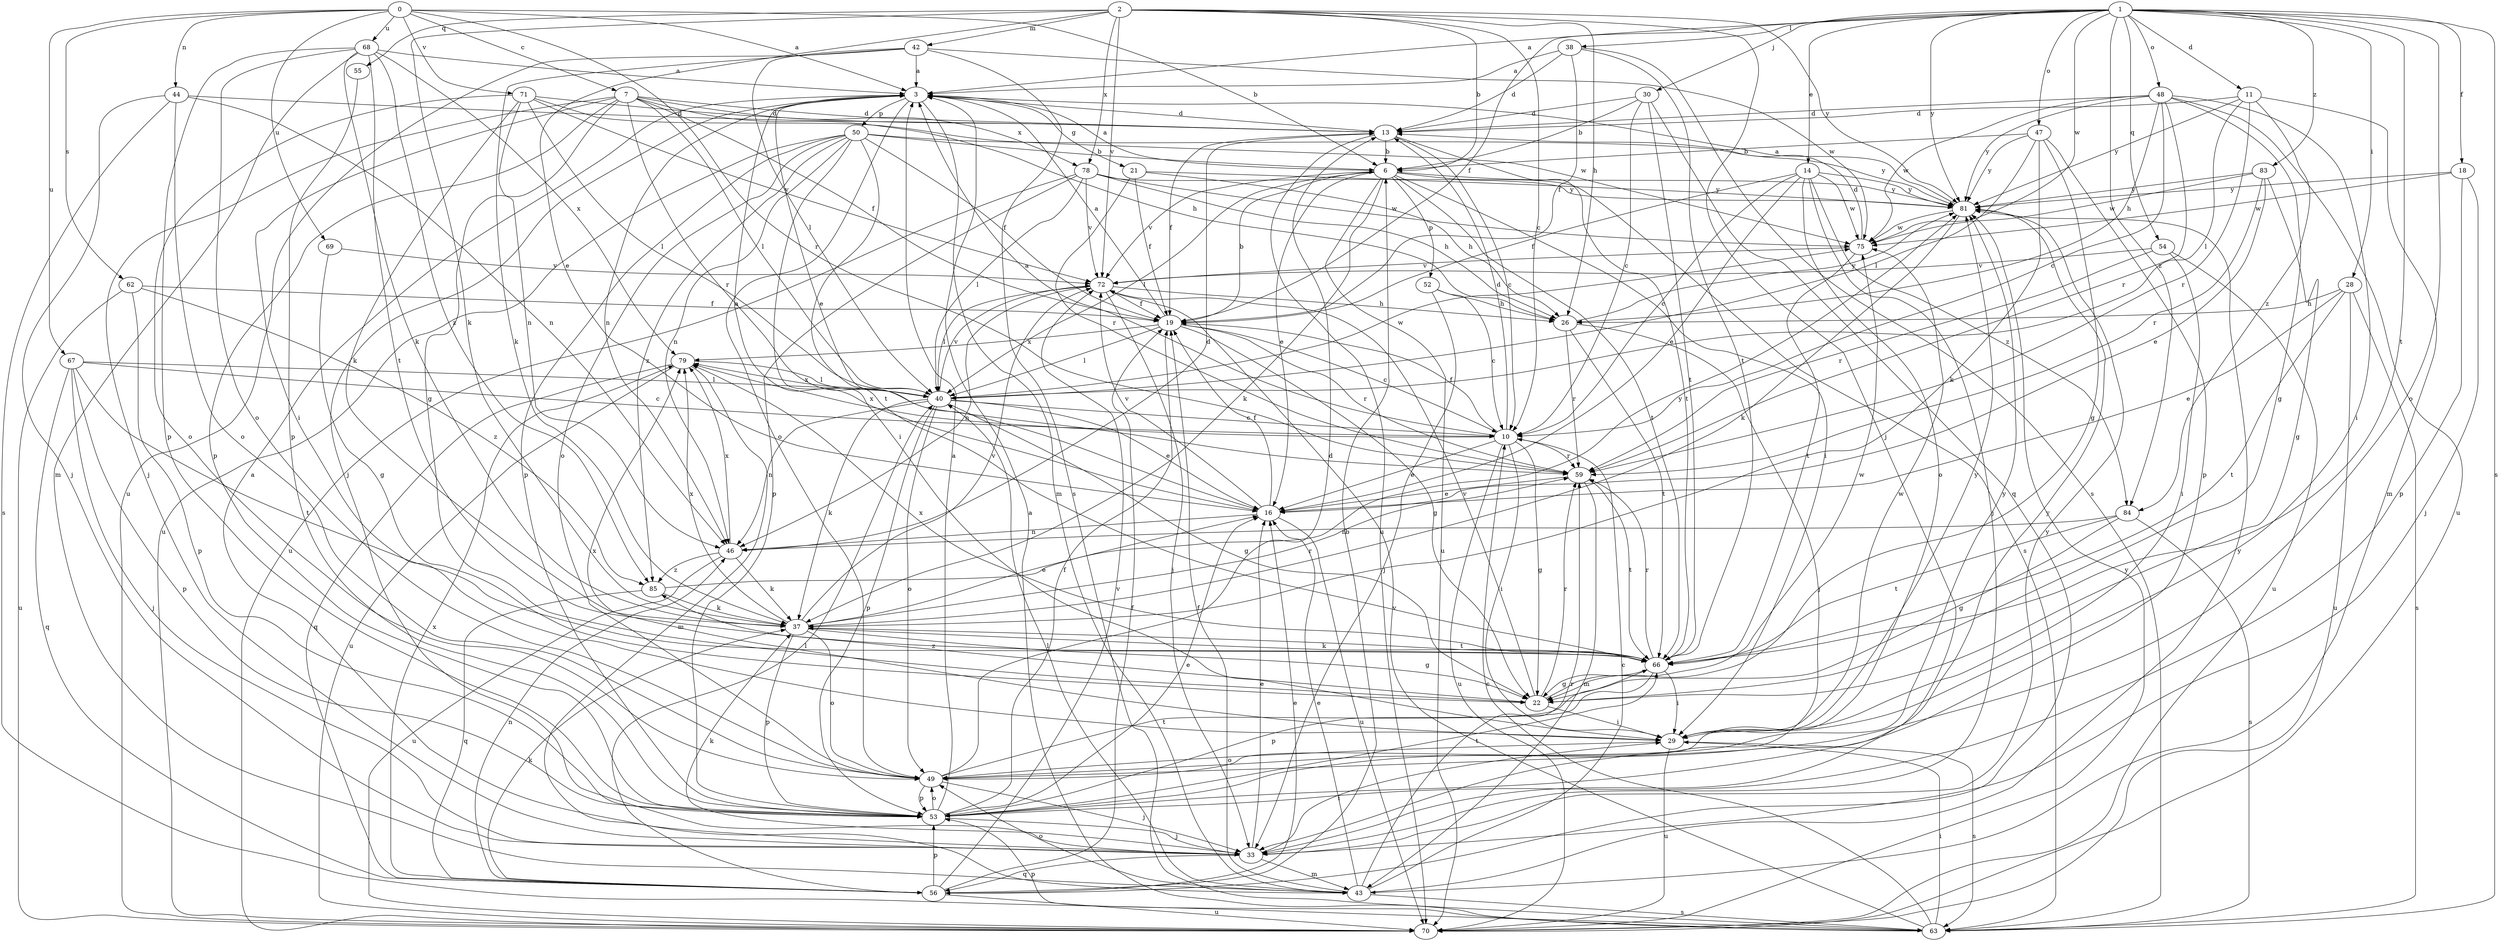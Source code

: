 strict digraph  {
0;
1;
2;
3;
6;
7;
10;
11;
13;
14;
16;
18;
19;
21;
22;
26;
28;
29;
30;
33;
37;
38;
40;
42;
43;
44;
46;
47;
48;
49;
50;
52;
53;
54;
55;
56;
59;
62;
63;
66;
67;
68;
69;
70;
71;
72;
75;
78;
79;
81;
83;
84;
85;
0 -> 3  [label=a];
0 -> 6  [label=b];
0 -> 7  [label=c];
0 -> 44  [label=n];
0 -> 59  [label=r];
0 -> 62  [label=s];
0 -> 67  [label=u];
0 -> 68  [label=u];
0 -> 69  [label=u];
0 -> 71  [label=v];
1 -> 3  [label=a];
1 -> 11  [label=d];
1 -> 14  [label=e];
1 -> 18  [label=f];
1 -> 19  [label=f];
1 -> 28  [label=i];
1 -> 30  [label=j];
1 -> 38  [label=l];
1 -> 47  [label=o];
1 -> 48  [label=o];
1 -> 49  [label=o];
1 -> 54  [label=q];
1 -> 63  [label=s];
1 -> 66  [label=t];
1 -> 75  [label=w];
1 -> 81  [label=y];
1 -> 83  [label=z];
1 -> 84  [label=z];
2 -> 6  [label=b];
2 -> 10  [label=c];
2 -> 16  [label=e];
2 -> 26  [label=h];
2 -> 33  [label=j];
2 -> 37  [label=k];
2 -> 42  [label=m];
2 -> 55  [label=q];
2 -> 72  [label=v];
2 -> 78  [label=x];
2 -> 81  [label=y];
3 -> 13  [label=d];
3 -> 16  [label=e];
3 -> 21  [label=g];
3 -> 33  [label=j];
3 -> 43  [label=m];
3 -> 46  [label=n];
3 -> 49  [label=o];
3 -> 50  [label=p];
6 -> 3  [label=a];
6 -> 16  [label=e];
6 -> 29  [label=i];
6 -> 37  [label=k];
6 -> 40  [label=l];
6 -> 52  [label=p];
6 -> 63  [label=s];
6 -> 66  [label=t];
6 -> 70  [label=u];
6 -> 72  [label=v];
6 -> 81  [label=y];
7 -> 13  [label=d];
7 -> 19  [label=f];
7 -> 22  [label=g];
7 -> 26  [label=h];
7 -> 29  [label=i];
7 -> 33  [label=j];
7 -> 40  [label=l];
7 -> 53  [label=p];
7 -> 59  [label=r];
7 -> 78  [label=x];
10 -> 3  [label=a];
10 -> 13  [label=d];
10 -> 16  [label=e];
10 -> 19  [label=f];
10 -> 22  [label=g];
10 -> 29  [label=i];
10 -> 59  [label=r];
10 -> 70  [label=u];
10 -> 79  [label=x];
11 -> 13  [label=d];
11 -> 40  [label=l];
11 -> 43  [label=m];
11 -> 59  [label=r];
11 -> 81  [label=y];
11 -> 84  [label=z];
13 -> 6  [label=b];
13 -> 10  [label=c];
13 -> 19  [label=f];
13 -> 66  [label=t];
13 -> 70  [label=u];
14 -> 10  [label=c];
14 -> 16  [label=e];
14 -> 19  [label=f];
14 -> 33  [label=j];
14 -> 49  [label=o];
14 -> 75  [label=w];
14 -> 81  [label=y];
14 -> 84  [label=z];
16 -> 3  [label=a];
16 -> 19  [label=f];
16 -> 46  [label=n];
16 -> 70  [label=u];
16 -> 72  [label=v];
18 -> 33  [label=j];
18 -> 53  [label=p];
18 -> 75  [label=w];
18 -> 81  [label=y];
19 -> 3  [label=a];
19 -> 6  [label=b];
19 -> 10  [label=c];
19 -> 22  [label=g];
19 -> 40  [label=l];
19 -> 59  [label=r];
19 -> 79  [label=x];
21 -> 19  [label=f];
21 -> 26  [label=h];
21 -> 59  [label=r];
21 -> 81  [label=y];
22 -> 29  [label=i];
22 -> 59  [label=r];
22 -> 72  [label=v];
22 -> 75  [label=w];
22 -> 85  [label=z];
26 -> 33  [label=j];
26 -> 59  [label=r];
26 -> 66  [label=t];
26 -> 81  [label=y];
28 -> 16  [label=e];
28 -> 26  [label=h];
28 -> 63  [label=s];
28 -> 66  [label=t];
28 -> 70  [label=u];
29 -> 49  [label=o];
29 -> 63  [label=s];
29 -> 70  [label=u];
29 -> 75  [label=w];
29 -> 79  [label=x];
29 -> 81  [label=y];
30 -> 6  [label=b];
30 -> 10  [label=c];
30 -> 13  [label=d];
30 -> 56  [label=q];
30 -> 66  [label=t];
33 -> 3  [label=a];
33 -> 16  [label=e];
33 -> 29  [label=i];
33 -> 37  [label=k];
33 -> 43  [label=m];
33 -> 56  [label=q];
33 -> 81  [label=y];
37 -> 16  [label=e];
37 -> 22  [label=g];
37 -> 49  [label=o];
37 -> 53  [label=p];
37 -> 59  [label=r];
37 -> 66  [label=t];
37 -> 72  [label=v];
37 -> 79  [label=x];
38 -> 3  [label=a];
38 -> 13  [label=d];
38 -> 19  [label=f];
38 -> 63  [label=s];
38 -> 66  [label=t];
40 -> 10  [label=c];
40 -> 16  [label=e];
40 -> 22  [label=g];
40 -> 37  [label=k];
40 -> 46  [label=n];
40 -> 49  [label=o];
40 -> 53  [label=p];
40 -> 72  [label=v];
40 -> 75  [label=w];
40 -> 79  [label=x];
42 -> 3  [label=a];
42 -> 37  [label=k];
42 -> 40  [label=l];
42 -> 63  [label=s];
42 -> 70  [label=u];
42 -> 75  [label=w];
43 -> 10  [label=c];
43 -> 16  [label=e];
43 -> 19  [label=f];
43 -> 40  [label=l];
43 -> 49  [label=o];
43 -> 59  [label=r];
43 -> 63  [label=s];
43 -> 81  [label=y];
44 -> 13  [label=d];
44 -> 33  [label=j];
44 -> 46  [label=n];
44 -> 49  [label=o];
44 -> 63  [label=s];
46 -> 13  [label=d];
46 -> 37  [label=k];
46 -> 70  [label=u];
46 -> 79  [label=x];
46 -> 85  [label=z];
47 -> 6  [label=b];
47 -> 22  [label=g];
47 -> 37  [label=k];
47 -> 40  [label=l];
47 -> 53  [label=p];
47 -> 81  [label=y];
48 -> 10  [label=c];
48 -> 13  [label=d];
48 -> 22  [label=g];
48 -> 26  [label=h];
48 -> 29  [label=i];
48 -> 59  [label=r];
48 -> 70  [label=u];
48 -> 75  [label=w];
48 -> 81  [label=y];
49 -> 13  [label=d];
49 -> 33  [label=j];
49 -> 53  [label=p];
49 -> 66  [label=t];
49 -> 81  [label=y];
50 -> 6  [label=b];
50 -> 19  [label=f];
50 -> 29  [label=i];
50 -> 46  [label=n];
50 -> 49  [label=o];
50 -> 53  [label=p];
50 -> 66  [label=t];
50 -> 70  [label=u];
50 -> 81  [label=y];
50 -> 85  [label=z];
52 -> 10  [label=c];
52 -> 26  [label=h];
52 -> 33  [label=j];
53 -> 3  [label=a];
53 -> 16  [label=e];
53 -> 19  [label=f];
53 -> 33  [label=j];
53 -> 49  [label=o];
53 -> 66  [label=t];
53 -> 81  [label=y];
54 -> 29  [label=i];
54 -> 59  [label=r];
54 -> 70  [label=u];
54 -> 72  [label=v];
55 -> 53  [label=p];
56 -> 6  [label=b];
56 -> 16  [label=e];
56 -> 19  [label=f];
56 -> 37  [label=k];
56 -> 40  [label=l];
56 -> 46  [label=n];
56 -> 53  [label=p];
56 -> 70  [label=u];
56 -> 72  [label=v];
56 -> 79  [label=x];
59 -> 16  [label=e];
59 -> 43  [label=m];
59 -> 66  [label=t];
62 -> 19  [label=f];
62 -> 53  [label=p];
62 -> 70  [label=u];
62 -> 85  [label=z];
63 -> 3  [label=a];
63 -> 10  [label=c];
63 -> 29  [label=i];
63 -> 53  [label=p];
63 -> 72  [label=v];
66 -> 22  [label=g];
66 -> 29  [label=i];
66 -> 37  [label=k];
66 -> 53  [label=p];
66 -> 59  [label=r];
66 -> 79  [label=x];
67 -> 10  [label=c];
67 -> 33  [label=j];
67 -> 40  [label=l];
67 -> 53  [label=p];
67 -> 56  [label=q];
67 -> 66  [label=t];
68 -> 3  [label=a];
68 -> 37  [label=k];
68 -> 43  [label=m];
68 -> 49  [label=o];
68 -> 53  [label=p];
68 -> 66  [label=t];
68 -> 79  [label=x];
68 -> 85  [label=z];
69 -> 22  [label=g];
69 -> 72  [label=v];
70 -> 81  [label=y];
71 -> 13  [label=d];
71 -> 37  [label=k];
71 -> 40  [label=l];
71 -> 46  [label=n];
71 -> 49  [label=o];
71 -> 72  [label=v];
71 -> 75  [label=w];
72 -> 19  [label=f];
72 -> 26  [label=h];
72 -> 33  [label=j];
72 -> 40  [label=l];
72 -> 46  [label=n];
75 -> 13  [label=d];
75 -> 66  [label=t];
75 -> 72  [label=v];
78 -> 26  [label=h];
78 -> 40  [label=l];
78 -> 53  [label=p];
78 -> 70  [label=u];
78 -> 72  [label=v];
78 -> 75  [label=w];
78 -> 81  [label=y];
79 -> 40  [label=l];
79 -> 43  [label=m];
79 -> 56  [label=q];
79 -> 70  [label=u];
81 -> 3  [label=a];
81 -> 37  [label=k];
81 -> 75  [label=w];
83 -> 16  [label=e];
83 -> 22  [label=g];
83 -> 59  [label=r];
83 -> 75  [label=w];
83 -> 81  [label=y];
84 -> 22  [label=g];
84 -> 46  [label=n];
84 -> 63  [label=s];
84 -> 66  [label=t];
85 -> 37  [label=k];
85 -> 56  [label=q];
85 -> 81  [label=y];
}
